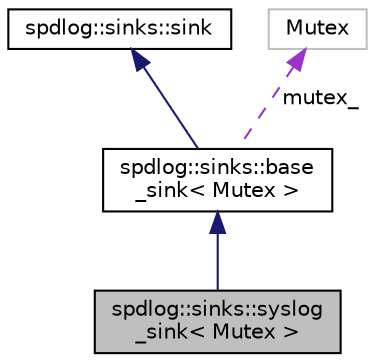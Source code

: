 digraph "spdlog::sinks::syslog_sink&lt; Mutex &gt;"
{
  edge [fontname="Helvetica",fontsize="10",labelfontname="Helvetica",labelfontsize="10"];
  node [fontname="Helvetica",fontsize="10",shape=record];
  Node1 [label="spdlog::sinks::syslog\l_sink\< Mutex \>",height=0.2,width=0.4,color="black", fillcolor="grey75", style="filled" fontcolor="black"];
  Node2 -> Node1 [dir="back",color="midnightblue",fontsize="10",style="solid",fontname="Helvetica"];
  Node2 [label="spdlog::sinks::base\l_sink\< Mutex \>",height=0.2,width=0.4,color="black", fillcolor="white", style="filled",URL="$classspdlog_1_1sinks_1_1base__sink.html"];
  Node3 -> Node2 [dir="back",color="midnightblue",fontsize="10",style="solid",fontname="Helvetica"];
  Node3 [label="spdlog::sinks::sink",height=0.2,width=0.4,color="black", fillcolor="white", style="filled",URL="$classspdlog_1_1sinks_1_1sink.html"];
  Node4 -> Node2 [dir="back",color="darkorchid3",fontsize="10",style="dashed",label=" mutex_" ,fontname="Helvetica"];
  Node4 [label="Mutex",height=0.2,width=0.4,color="grey75", fillcolor="white", style="filled"];
}

